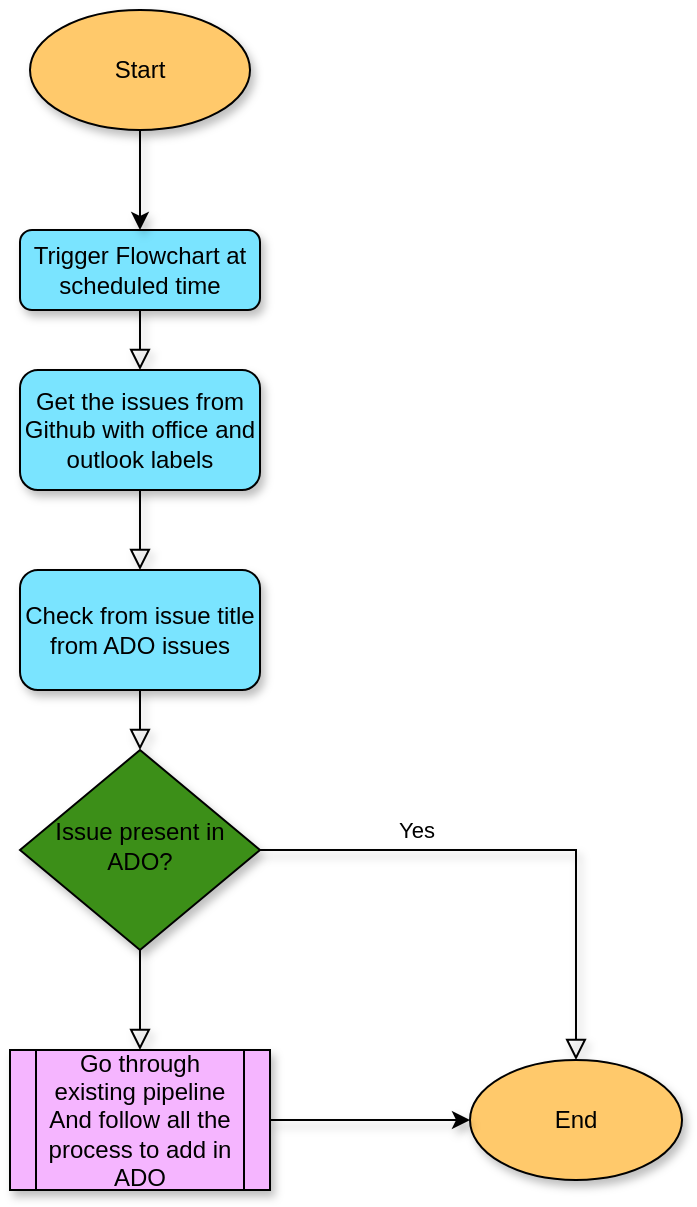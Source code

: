 <mxfile version="21.3.6" type="github">
  <diagram id="C5RBs43oDa-KdzZeNtuy" name="Page-1">
    <mxGraphModel dx="740" dy="446" grid="1" gridSize="10" guides="1" tooltips="1" connect="1" arrows="1" fold="1" page="1" pageScale="1" pageWidth="827" pageHeight="1169" math="0" shadow="0">
      <root>
        <mxCell id="WIyWlLk6GJQsqaUBKTNV-0" />
        <mxCell id="WIyWlLk6GJQsqaUBKTNV-1" parent="WIyWlLk6GJQsqaUBKTNV-0" />
        <mxCell id="WIyWlLk6GJQsqaUBKTNV-2" value="" style="rounded=0;html=1;jettySize=auto;orthogonalLoop=1;fontSize=11;endArrow=block;endFill=0;endSize=8;strokeWidth=1;shadow=1;labelBackgroundColor=none;edgeStyle=orthogonalEdgeStyle;" parent="WIyWlLk6GJQsqaUBKTNV-1" source="9sfEVXP1xQaM_N1M5TQf-2" target="WIyWlLk6GJQsqaUBKTNV-6" edge="1">
          <mxGeometry relative="1" as="geometry" />
        </mxCell>
        <mxCell id="WIyWlLk6GJQsqaUBKTNV-3" value="Trigger Flowchart at scheduled time" style="rounded=1;whiteSpace=wrap;html=1;fontSize=12;glass=0;strokeWidth=1;shadow=1;fillColor=#7AE4FF;" parent="WIyWlLk6GJQsqaUBKTNV-1" vertex="1">
          <mxGeometry x="205" y="260" width="120" height="40" as="geometry" />
        </mxCell>
        <mxCell id="WIyWlLk6GJQsqaUBKTNV-4" value="Yes" style="rounded=0;html=1;jettySize=auto;orthogonalLoop=1;fontSize=11;endArrow=block;endFill=0;endSize=8;strokeWidth=1;shadow=1;labelBackgroundColor=none;edgeStyle=orthogonalEdgeStyle;entryX=0.5;entryY=0;entryDx=0;entryDy=0;" parent="WIyWlLk6GJQsqaUBKTNV-1" source="WIyWlLk6GJQsqaUBKTNV-6" target="9sfEVXP1xQaM_N1M5TQf-6" edge="1">
          <mxGeometry x="-0.41" y="10" relative="1" as="geometry">
            <mxPoint as="offset" />
            <mxPoint x="435.64" y="696.68" as="targetPoint" />
          </mxGeometry>
        </mxCell>
        <mxCell id="WIyWlLk6GJQsqaUBKTNV-6" value="Issue present in ADO?" style="rhombus;whiteSpace=wrap;html=1;shadow=1;fontFamily=Helvetica;fontSize=12;align=center;strokeWidth=1;spacing=6;spacingTop=-4;fillColor=#3C8F18;" parent="WIyWlLk6GJQsqaUBKTNV-1" vertex="1">
          <mxGeometry x="205" y="520" width="120" height="100" as="geometry" />
        </mxCell>
        <mxCell id="9sfEVXP1xQaM_N1M5TQf-1" value="" style="rounded=0;html=1;jettySize=auto;orthogonalLoop=1;fontSize=11;endArrow=block;endFill=0;endSize=8;strokeWidth=1;shadow=1;labelBackgroundColor=none;edgeStyle=orthogonalEdgeStyle;" edge="1" parent="WIyWlLk6GJQsqaUBKTNV-1" source="WIyWlLk6GJQsqaUBKTNV-3" target="9sfEVXP1xQaM_N1M5TQf-0">
          <mxGeometry relative="1" as="geometry">
            <mxPoint x="265" y="300" as="sourcePoint" />
            <mxPoint x="265" y="420" as="targetPoint" />
          </mxGeometry>
        </mxCell>
        <mxCell id="9sfEVXP1xQaM_N1M5TQf-0" value="Get the issues from Github with office and outlook labels" style="rounded=1;whiteSpace=wrap;html=1;shadow=1;fillColor=#7AE4FF;" vertex="1" parent="WIyWlLk6GJQsqaUBKTNV-1">
          <mxGeometry x="205" y="330" width="120" height="60" as="geometry" />
        </mxCell>
        <mxCell id="9sfEVXP1xQaM_N1M5TQf-4" value="" style="rounded=0;html=1;jettySize=auto;orthogonalLoop=1;fontSize=11;endArrow=block;endFill=0;endSize=8;strokeWidth=1;shadow=1;labelBackgroundColor=none;edgeStyle=orthogonalEdgeStyle;" edge="1" parent="WIyWlLk6GJQsqaUBKTNV-1" source="9sfEVXP1xQaM_N1M5TQf-0" target="9sfEVXP1xQaM_N1M5TQf-2">
          <mxGeometry relative="1" as="geometry">
            <mxPoint x="265" y="390" as="sourcePoint" />
            <mxPoint x="265" y="520" as="targetPoint" />
          </mxGeometry>
        </mxCell>
        <mxCell id="9sfEVXP1xQaM_N1M5TQf-2" value="Check from issue title from ADO issues" style="rounded=1;whiteSpace=wrap;html=1;shadow=1;fillColor=#7AE4FF;" vertex="1" parent="WIyWlLk6GJQsqaUBKTNV-1">
          <mxGeometry x="205" y="430" width="120" height="60" as="geometry" />
        </mxCell>
        <mxCell id="9sfEVXP1xQaM_N1M5TQf-6" value="End" style="ellipse;whiteSpace=wrap;html=1;shadow=1;fillColor=#FFC96B;" vertex="1" parent="WIyWlLk6GJQsqaUBKTNV-1">
          <mxGeometry x="430" y="675" width="106" height="60" as="geometry" />
        </mxCell>
        <mxCell id="9sfEVXP1xQaM_N1M5TQf-8" value="" style="edgeStyle=orthogonalEdgeStyle;rounded=0;html=1;jettySize=auto;orthogonalLoop=1;fontSize=11;endArrow=block;endFill=0;endSize=8;strokeWidth=1;shadow=1;labelBackgroundColor=none;entryX=0.5;entryY=0;entryDx=0;entryDy=0;" edge="1" parent="WIyWlLk6GJQsqaUBKTNV-1" source="WIyWlLk6GJQsqaUBKTNV-6" target="9sfEVXP1xQaM_N1M5TQf-7">
          <mxGeometry y="10" relative="1" as="geometry">
            <mxPoint as="offset" />
            <mxPoint x="265" y="620" as="sourcePoint" />
            <mxPoint x="255" y="780" as="targetPoint" />
          </mxGeometry>
        </mxCell>
        <mxCell id="9sfEVXP1xQaM_N1M5TQf-9" style="edgeStyle=orthogonalEdgeStyle;rounded=0;orthogonalLoop=1;jettySize=auto;html=1;exitX=1;exitY=0.5;exitDx=0;exitDy=0;entryX=0;entryY=0.5;entryDx=0;entryDy=0;shadow=1;" edge="1" parent="WIyWlLk6GJQsqaUBKTNV-1" source="9sfEVXP1xQaM_N1M5TQf-7" target="9sfEVXP1xQaM_N1M5TQf-6">
          <mxGeometry relative="1" as="geometry">
            <mxPoint x="455" y="705" as="targetPoint" />
          </mxGeometry>
        </mxCell>
        <mxCell id="9sfEVXP1xQaM_N1M5TQf-7" value="Go through existing pipeline&lt;br&gt;And follow all the process to add in ADO" style="shape=process;whiteSpace=wrap;html=1;backgroundOutline=1;shadow=1;fillColor=#F5B5FF;" vertex="1" parent="WIyWlLk6GJQsqaUBKTNV-1">
          <mxGeometry x="200" y="670" width="130" height="70" as="geometry" />
        </mxCell>
        <mxCell id="9sfEVXP1xQaM_N1M5TQf-11" value="" style="edgeStyle=orthogonalEdgeStyle;rounded=0;orthogonalLoop=1;jettySize=auto;html=1;shadow=1;" edge="1" parent="WIyWlLk6GJQsqaUBKTNV-1" source="9sfEVXP1xQaM_N1M5TQf-10" target="WIyWlLk6GJQsqaUBKTNV-3">
          <mxGeometry relative="1" as="geometry" />
        </mxCell>
        <mxCell id="9sfEVXP1xQaM_N1M5TQf-10" value="Start" style="ellipse;whiteSpace=wrap;html=1;shadow=1;fillColor=#FFC96B;" vertex="1" parent="WIyWlLk6GJQsqaUBKTNV-1">
          <mxGeometry x="210" y="150" width="110" height="60" as="geometry" />
        </mxCell>
      </root>
    </mxGraphModel>
  </diagram>
</mxfile>
